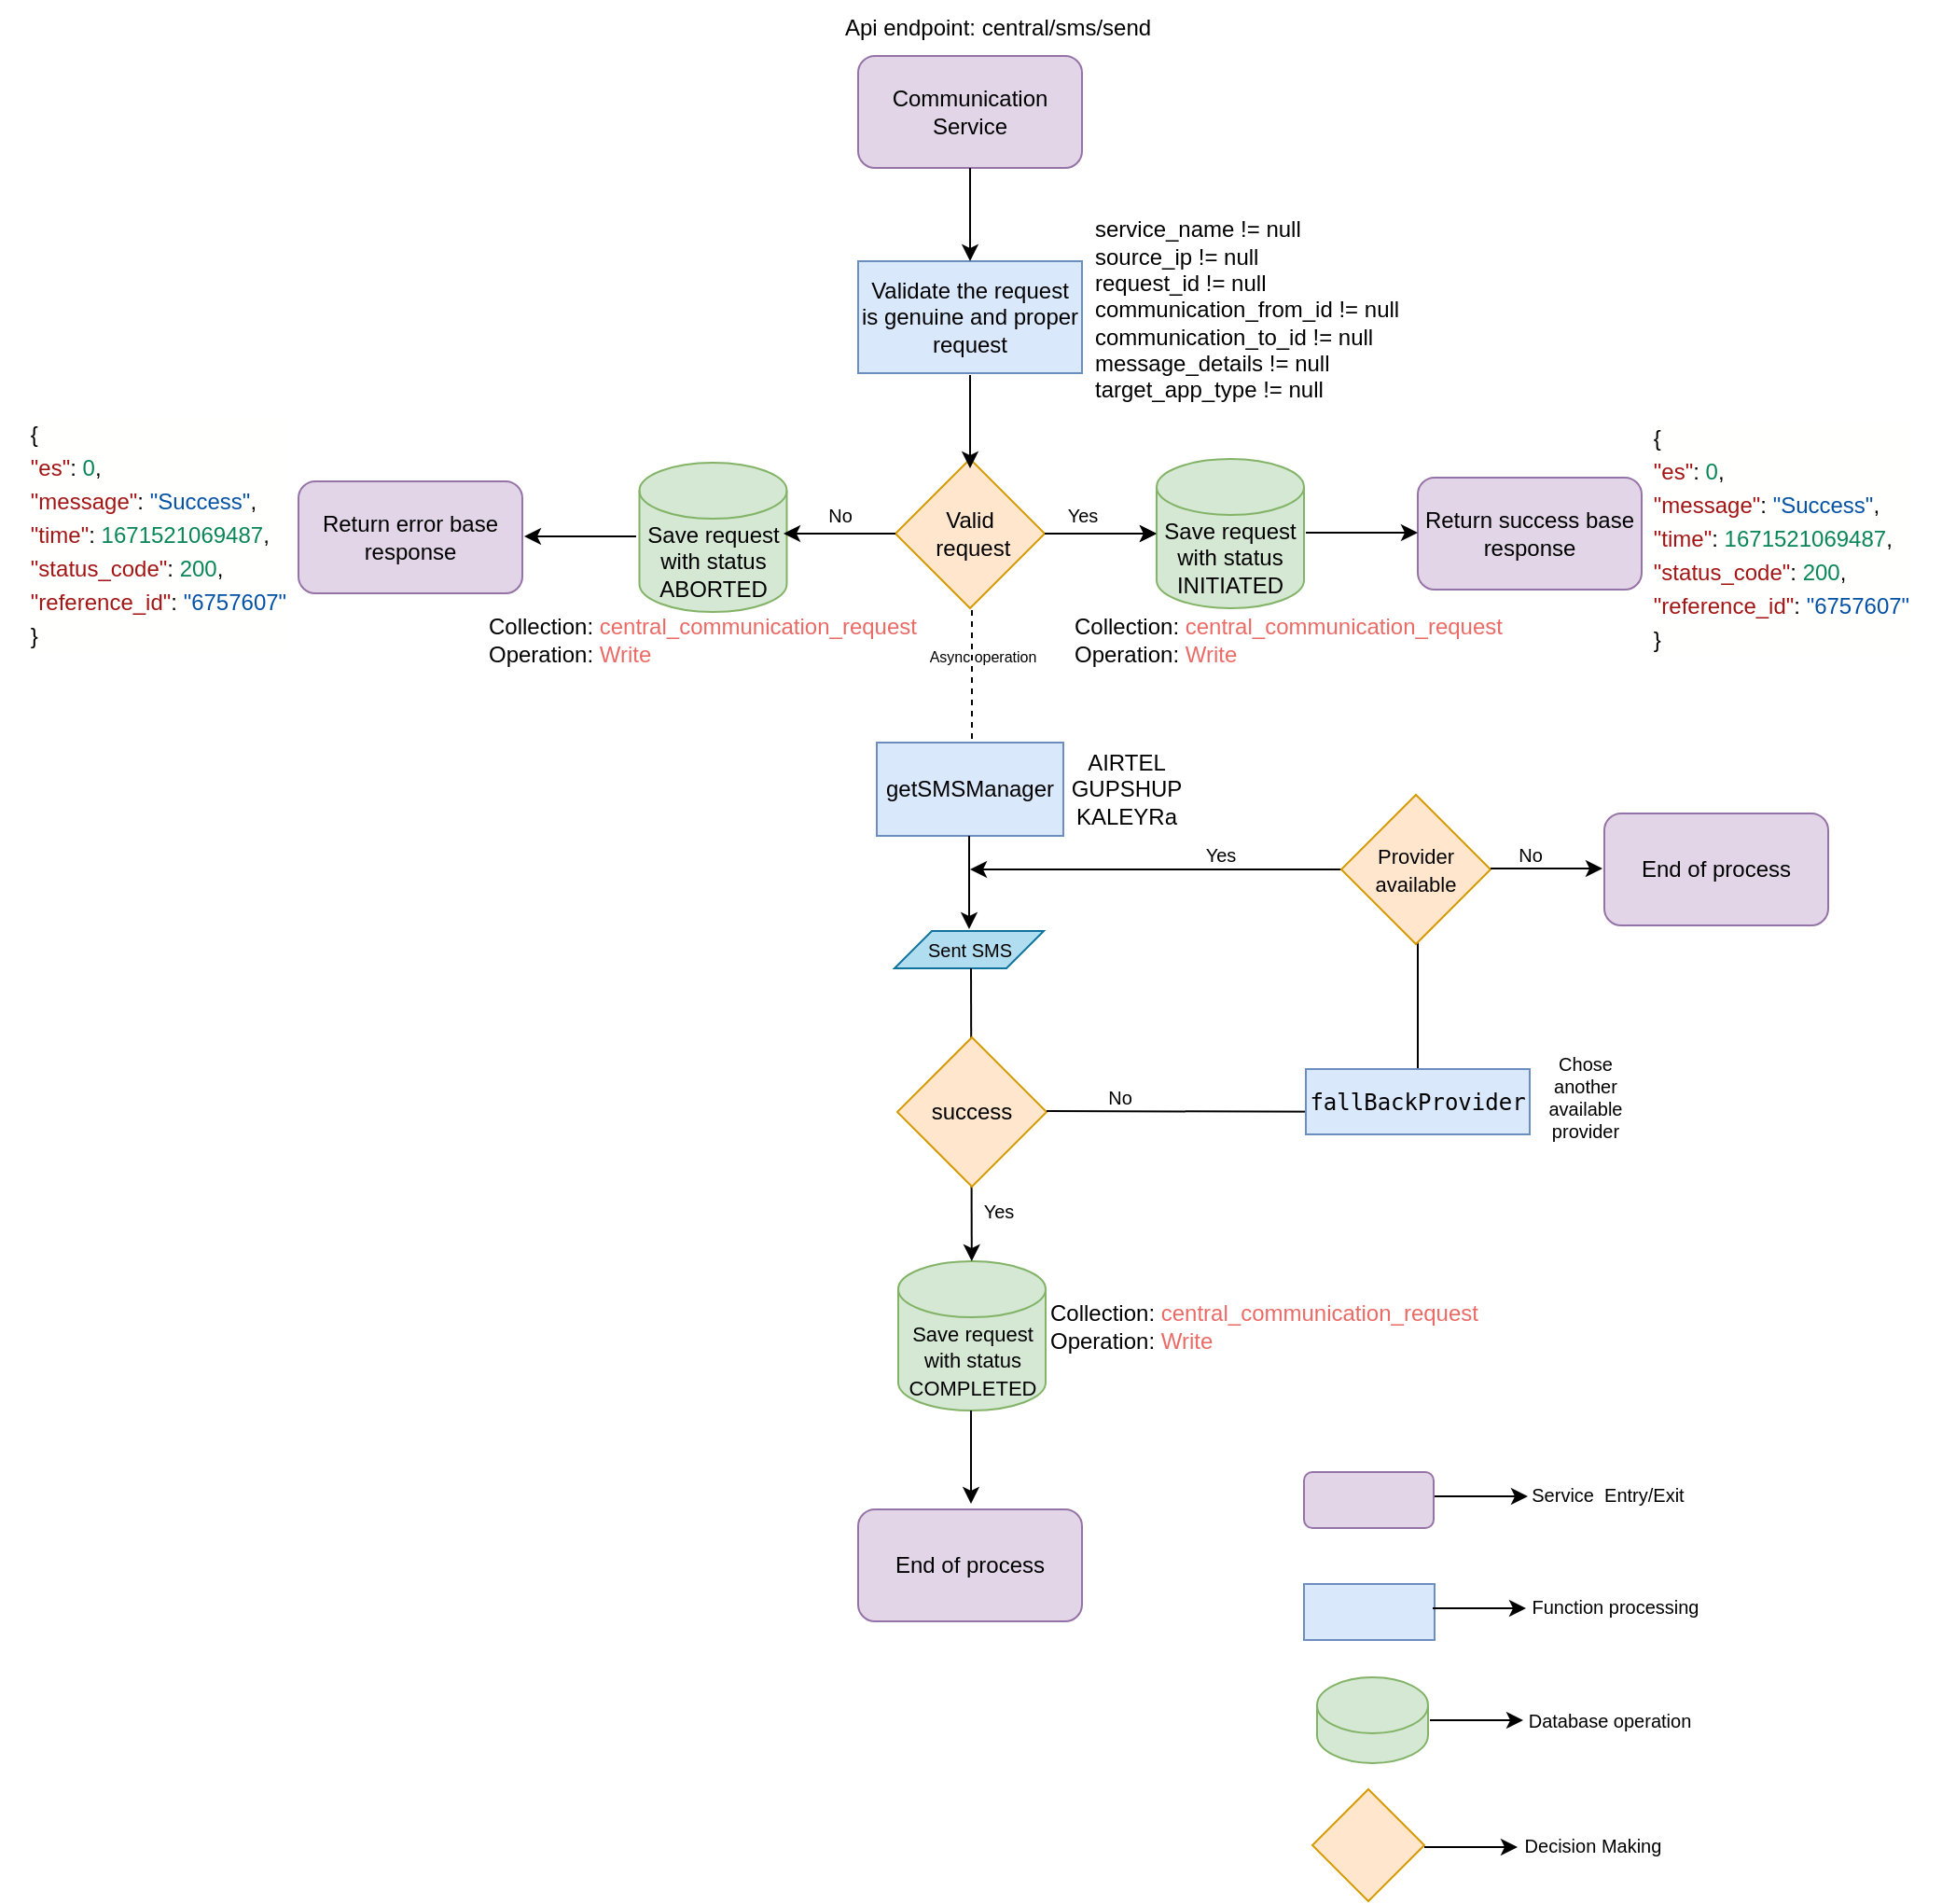 <mxfile version="20.6.0" type="github">
  <diagram id="5z0eC1mWPkH6LliAhnsI" name="Page-1">
    <mxGraphModel dx="1532" dy="535" grid="1" gridSize="10" guides="1" tooltips="1" connect="1" arrows="1" fold="1" page="1" pageScale="1" pageWidth="827" pageHeight="1169" math="0" shadow="0">
      <root>
        <mxCell id="0" />
        <mxCell id="1" parent="0" />
        <mxCell id="WuasNJQeEEEQrb4oNhzZ-1" value="Communication Service" style="rounded=1;whiteSpace=wrap;html=1;fillColor=#e1d5e7;strokeColor=#9673a6;" vertex="1" parent="1">
          <mxGeometry x="300" y="64" width="120" height="60" as="geometry" />
        </mxCell>
        <mxCell id="WuasNJQeEEEQrb4oNhzZ-2" value="&lt;font color=&quot;#000000&quot;&gt;Validate the request is&amp;nbsp;&lt;span style=&quot;caret-color: rgb(0, 0, 0);&quot;&gt;genuine and proper request&lt;br&gt;&lt;/span&gt;&lt;/font&gt;" style="rounded=0;whiteSpace=wrap;html=1;fillColor=#dae8fc;strokeColor=#6c8ebf;" vertex="1" parent="1">
          <mxGeometry x="300" y="174" width="120" height="60" as="geometry" />
        </mxCell>
        <mxCell id="WuasNJQeEEEQrb4oNhzZ-3" value="&lt;div&gt;service_name != null&lt;/div&gt;&lt;div&gt;source_ip != null&amp;nbsp;&lt;/div&gt;&lt;div&gt;request_id != null&amp;nbsp;&lt;/div&gt;&lt;div&gt;communication_from_id != null&amp;nbsp;&lt;/div&gt;&lt;div&gt;communication_to_id != null&amp;nbsp;&lt;/div&gt;&lt;div&gt;message_details != null&amp;nbsp;&lt;/div&gt;&lt;div&gt;target_app_type != null&amp;nbsp;&lt;/div&gt;" style="text;html=1;strokeColor=none;fillColor=none;align=left;verticalAlign=middle;whiteSpace=wrap;rounded=0;fontColor=#000000;" vertex="1" parent="1">
          <mxGeometry x="425" y="130" width="210" height="140" as="geometry" />
        </mxCell>
        <mxCell id="WuasNJQeEEEQrb4oNhzZ-4" value="" style="edgeStyle=orthogonalEdgeStyle;rounded=0;orthogonalLoop=1;jettySize=auto;html=1;fontColor=#000000;" edge="1" parent="1" source="WuasNJQeEEEQrb4oNhzZ-5" target="WuasNJQeEEEQrb4oNhzZ-6">
          <mxGeometry relative="1" as="geometry" />
        </mxCell>
        <mxCell id="WuasNJQeEEEQrb4oNhzZ-5" value="Valid&lt;br&gt;&amp;nbsp;request" style="rhombus;whiteSpace=wrap;html=1;fillColor=#ffe6cc;strokeColor=#d79b00;" vertex="1" parent="1">
          <mxGeometry x="320" y="280" width="80" height="80" as="geometry" />
        </mxCell>
        <mxCell id="WuasNJQeEEEQrb4oNhzZ-6" value="Save request with status INITIATED" style="shape=cylinder3;whiteSpace=wrap;html=1;boundedLbl=1;backgroundOutline=1;size=15;fillColor=#d5e8d4;strokeColor=#82b366;" vertex="1" parent="1">
          <mxGeometry x="460" y="280" width="79" height="80" as="geometry" />
        </mxCell>
        <mxCell id="WuasNJQeEEEQrb4oNhzZ-7" value="Save request with status ABORTED" style="shape=cylinder3;whiteSpace=wrap;html=1;boundedLbl=1;backgroundOutline=1;size=15;fillColor=#d5e8d4;strokeColor=#82b366;" vertex="1" parent="1">
          <mxGeometry x="182.75" y="282" width="79" height="80" as="geometry" />
        </mxCell>
        <mxCell id="WuasNJQeEEEQrb4oNhzZ-8" value="Return error base response&lt;span style=&quot;caret-color: rgba(0, 0, 0, 0); color: rgba(0, 0, 0, 0); font-family: monospace; font-size: 0px; text-align: start;&quot;&gt;%3CmxGraphModel%3E%3Croot%3E%3CmxCell%20id%3D%220%22%2F%3E%3CmxCell%20id%3D%221%22%20parent%3D%220%22%2F%3E%3CmxCell%20id%3D%222%22%20value%3D%22Save%20request%20with%20status%20initiated%22%20style%3D%22shape%3Dcylinder3%3BwhiteSpace%3Dwrap%3Bhtml%3D1%3BboundedLbl%3D1%3BbackgroundOutline%3D1%3Bsize%3D15%3BfontColor%3D%23000000%3B%22%20vertex%3D%221%22%20parent%3D%221%22%3E%3CmxGeometry%20x%3D%22491%22%20y%3D%22280%22%20width%3D%2279%22%20height%3D%2280%22%20as%3D%22geometry%22%2F%3E%3C%2FmxCell%3E%3C%2Froot%3E%3C%2FmxGraphModel%3E&lt;/span&gt;" style="rounded=1;whiteSpace=wrap;html=1;fillColor=#e1d5e7;strokeColor=#9673a6;" vertex="1" parent="1">
          <mxGeometry y="292" width="120" height="60" as="geometry" />
        </mxCell>
        <mxCell id="WuasNJQeEEEQrb4oNhzZ-9" value="Return success base response&lt;span style=&quot;caret-color: rgba(0, 0, 0, 0); color: rgba(0, 0, 0, 0); font-family: monospace; font-size: 0px; text-align: start;&quot;&gt;%3CmxGraphModel%3E%3Croot%3E%3CmxCell%20id%3D%220%22%2F%3E%3CmxCell%20id%3D%221%22%20parent%3D%220%22%2F%3E%3CmxCell%20id%3D%222%22%20value%3D%22Save%20request%20with%20status%20initiated%22%20style%3D%22shape%3Dcylinder3%3BwhiteSpace%3Dwrap%3Bhtml%3D1%3BboundedLbl%3D1%3BbackgroundOutline%3D1%3Bsize%3D15%3BfontColor%3D%23000000%3B%22%20vertex%3D%221%22%20parent%3D%221%22%3E%3CmxGeometry%20x%3D%22491%22%20y%3D%22280%22%20width%3D%2279%22%20height%3D%2280%22%20as%3D%22geometry%22%2F%3E%3C%2FmxCell%3E%3C%2Froot%3E%3C%2FmxGraphModel%3E&lt;/span&gt;" style="rounded=1;whiteSpace=wrap;html=1;fillColor=#e1d5e7;strokeColor=#9673a6;" vertex="1" parent="1">
          <mxGeometry x="600" y="290" width="120" height="60" as="geometry" />
        </mxCell>
        <mxCell id="WuasNJQeEEEQrb4oNhzZ-10" value="&lt;div style=&quot;text-align: start; background-color: rgb(255, 255, 254); line-height: 18px;&quot;&gt;&lt;div&gt;{&lt;/div&gt;&lt;div&gt;    &lt;span style=&quot;color: rgb(163, 21, 21);&quot;&gt;&quot;es&quot;&lt;/span&gt;: &lt;span style=&quot;color: rgb(9, 134, 88);&quot;&gt;0&lt;/span&gt;,&lt;/div&gt;&lt;div&gt;    &lt;span style=&quot;color: rgb(163, 21, 21);&quot;&gt;&quot;message&quot;&lt;/span&gt;: &lt;span style=&quot;color: rgb(4, 81, 165);&quot;&gt;&quot;Success&quot;&lt;/span&gt;,&lt;/div&gt;&lt;div&gt;    &lt;span style=&quot;color: rgb(163, 21, 21);&quot;&gt;&quot;time&quot;&lt;/span&gt;: &lt;span style=&quot;color: rgb(9, 134, 88);&quot;&gt;1671521069487&lt;/span&gt;,&lt;/div&gt;&lt;div&gt;    &lt;span style=&quot;color: rgb(163, 21, 21);&quot;&gt;&quot;status_code&quot;&lt;/span&gt;: &lt;span style=&quot;color: rgb(9, 134, 88);&quot;&gt;200&lt;/span&gt;,&lt;/div&gt;&lt;div&gt;    &lt;span style=&quot;color: rgb(163, 21, 21);&quot;&gt;&quot;reference_id&quot;&lt;/span&gt;: &lt;span style=&quot;color: rgb(4, 81, 165);&quot;&gt;&quot;6757607&quot;&lt;/span&gt;&lt;/div&gt;&lt;div&gt;}&lt;/div&gt;&lt;/div&gt;" style="text;html=1;strokeColor=none;fillColor=none;align=center;verticalAlign=middle;whiteSpace=wrap;rounded=0;fontColor=#000000;" vertex="1" parent="1">
          <mxGeometry x="710" y="262" width="170" height="120" as="geometry" />
        </mxCell>
        <mxCell id="WuasNJQeEEEQrb4oNhzZ-11" value="&lt;div style=&quot;text-align: start; background-color: rgb(255, 255, 254); line-height: 18px;&quot;&gt;&lt;div&gt;{&lt;/div&gt;&lt;div&gt;    &lt;span style=&quot;color: rgb(163, 21, 21);&quot;&gt;&quot;es&quot;&lt;/span&gt;: &lt;span style=&quot;color: rgb(9, 134, 88);&quot;&gt;0&lt;/span&gt;,&lt;/div&gt;&lt;div&gt;    &lt;span style=&quot;color: rgb(163, 21, 21);&quot;&gt;&quot;message&quot;&lt;/span&gt;: &lt;span style=&quot;color: rgb(4, 81, 165);&quot;&gt;&quot;Success&quot;&lt;/span&gt;,&lt;/div&gt;&lt;div&gt;    &lt;span style=&quot;color: rgb(163, 21, 21);&quot;&gt;&quot;time&quot;&lt;/span&gt;: &lt;span style=&quot;color: rgb(9, 134, 88);&quot;&gt;1671521069487&lt;/span&gt;,&lt;/div&gt;&lt;div&gt;    &lt;span style=&quot;color: rgb(163, 21, 21);&quot;&gt;&quot;status_code&quot;&lt;/span&gt;: &lt;span style=&quot;color: rgb(9, 134, 88);&quot;&gt;200&lt;/span&gt;,&lt;/div&gt;&lt;div&gt;    &lt;span style=&quot;color: rgb(163, 21, 21);&quot;&gt;&quot;reference_id&quot;&lt;/span&gt;: &lt;span style=&quot;color: rgb(4, 81, 165);&quot;&gt;&quot;6757607&quot;&lt;/span&gt;&lt;/div&gt;&lt;div&gt;}&lt;/div&gt;&lt;/div&gt;" style="text;html=1;strokeColor=none;fillColor=none;align=center;verticalAlign=middle;whiteSpace=wrap;rounded=0;fontColor=#000000;" vertex="1" parent="1">
          <mxGeometry x="-160" y="260" width="170" height="120" as="geometry" />
        </mxCell>
        <mxCell id="WuasNJQeEEEQrb4oNhzZ-12" value="Collection: &lt;font color=&quot;#ea6b66&quot;&gt;central_communication_request&lt;/font&gt;&lt;br&gt;Operation: &lt;font color=&quot;#ea6b66&quot;&gt;Write&lt;/font&gt;" style="text;html=1;strokeColor=none;fillColor=none;align=left;verticalAlign=middle;whiteSpace=wrap;rounded=0;fontColor=#000000;" vertex="1" parent="1">
          <mxGeometry x="100" y="362" width="250.5" height="30" as="geometry" />
        </mxCell>
        <mxCell id="WuasNJQeEEEQrb4oNhzZ-13" value="Collection: &lt;font color=&quot;#ea6b66&quot;&gt;central_communication_request&lt;/font&gt;&lt;br&gt;Operation: &lt;font color=&quot;#ea6b66&quot;&gt;Write&lt;/font&gt;&lt;span style=&quot;caret-color: rgba(0, 0, 0, 0); color: rgba(0, 0, 0, 0); font-family: monospace; font-size: 0px;&quot;&gt;%3CmxGraphModel%3E%3Croot%3E%3CmxCell%20id%3D%220%22%2F%3E%3CmxCell%20id%3D%221%22%20parent%3D%220%22%2F%3E%3CmxCell%20id%3D%222%22%20value%3D%22%22%20style%3D%22endArrow%3Dclassic%3Bhtml%3D1%3Brounded%3D0%3BfontColor%3D%23000000%3BentryX%3D0%3BentryY%3D0.5%3BentryDx%3D0%3BentryDy%3D0%3BentryPerimeter%3D0%3BexitX%3D1%3BexitY%3D0.5%3BexitDx%3D0%3BexitDy%3D0%3B%22%20edge%3D%221%22%20parent%3D%221%22%3E%3CmxGeometry%20width%3D%2250%22%20height%3D%2250%22%20relative%3D%221%22%20as%3D%22geometry%22%3E%3CmxPoint%20x%3D%22400%22%20y%3D%22320%22%20as%3D%22sourcePoint%22%2F%3E%3CmxPoint%20x%3D%22460%22%20y%3D%22320%22%20as%3D%22targetPoint%22%2F%3E%3C%2FmxGeometry%3E%3C%2FmxCell%3E%3C%2Froot%3E%3C%2FmxGraphModel%3E&lt;/span&gt;" style="text;html=1;strokeColor=none;fillColor=none;align=left;verticalAlign=middle;whiteSpace=wrap;rounded=0;fontColor=#000000;" vertex="1" parent="1">
          <mxGeometry x="414" y="362" width="250.5" height="30" as="geometry" />
        </mxCell>
        <mxCell id="WuasNJQeEEEQrb4oNhzZ-14" value="" style="endArrow=classic;html=1;rounded=0;fontColor=#000000;entryX=0;entryY=0.5;entryDx=0;entryDy=0;entryPerimeter=0;exitX=1;exitY=0.5;exitDx=0;exitDy=0;" edge="1" parent="1" source="WuasNJQeEEEQrb4oNhzZ-5" target="WuasNJQeEEEQrb4oNhzZ-6">
          <mxGeometry width="50" height="50" relative="1" as="geometry">
            <mxPoint x="360" y="240" as="sourcePoint" />
            <mxPoint x="410" y="190" as="targetPoint" />
          </mxGeometry>
        </mxCell>
        <mxCell id="WuasNJQeEEEQrb4oNhzZ-15" value="" style="endArrow=classic;html=1;rounded=0;fontColor=#000000;exitX=0;exitY=0.5;exitDx=0;exitDy=0;" edge="1" parent="1" source="WuasNJQeEEEQrb4oNhzZ-5">
          <mxGeometry width="50" height="50" relative="1" as="geometry">
            <mxPoint x="360" y="240" as="sourcePoint" />
            <mxPoint x="260" y="320" as="targetPoint" />
          </mxGeometry>
        </mxCell>
        <mxCell id="WuasNJQeEEEQrb4oNhzZ-16" value="" style="endArrow=classic;html=1;rounded=0;fontColor=#000000;exitX=0.5;exitY=1;exitDx=0;exitDy=0;" edge="1" parent="1" source="WuasNJQeEEEQrb4oNhzZ-1" target="WuasNJQeEEEQrb4oNhzZ-2">
          <mxGeometry width="50" height="50" relative="1" as="geometry">
            <mxPoint x="360" y="254" as="sourcePoint" />
            <mxPoint x="410" y="204" as="targetPoint" />
          </mxGeometry>
        </mxCell>
        <mxCell id="WuasNJQeEEEQrb4oNhzZ-17" value="Api endpoint: central/sms/send" style="text;html=1;strokeColor=none;fillColor=none;align=center;verticalAlign=middle;whiteSpace=wrap;rounded=0;fontColor=#000000;" vertex="1" parent="1">
          <mxGeometry x="270" y="34" width="210" height="30" as="geometry" />
        </mxCell>
        <mxCell id="WuasNJQeEEEQrb4oNhzZ-18" value="&lt;font style=&quot;font-size: 10px;&quot;&gt;Yes&lt;/font&gt;" style="text;html=1;align=center;verticalAlign=middle;resizable=0;points=[];autosize=1;strokeColor=none;fillColor=none;fontColor=#000000;" vertex="1" parent="1">
          <mxGeometry x="400" y="295" width="40" height="30" as="geometry" />
        </mxCell>
        <mxCell id="WuasNJQeEEEQrb4oNhzZ-19" value="&lt;font style=&quot;font-size: 10px;&quot;&gt;No&lt;/font&gt;" style="text;html=1;align=center;verticalAlign=middle;resizable=0;points=[];autosize=1;strokeColor=none;fillColor=none;fontColor=#000000;" vertex="1" parent="1">
          <mxGeometry x="270" y="295" width="40" height="30" as="geometry" />
        </mxCell>
        <mxCell id="WuasNJQeEEEQrb4oNhzZ-22" value="getSMSManager" style="rounded=0;whiteSpace=wrap;html=1;fillColor=#dae8fc;strokeColor=#6c8ebf;" vertex="1" parent="1">
          <mxGeometry x="310" y="432" width="100" height="50" as="geometry" />
        </mxCell>
        <mxCell id="WuasNJQeEEEQrb4oNhzZ-23" value="AIRTEL&lt;br&gt;GUPSHUP&lt;br&gt;KALEYRa" style="text;html=1;strokeColor=none;fillColor=none;align=center;verticalAlign=middle;whiteSpace=wrap;rounded=0;fontColor=#000000;" vertex="1" parent="1">
          <mxGeometry x="414" y="442" width="60" height="30" as="geometry" />
        </mxCell>
        <mxCell id="WuasNJQeEEEQrb4oNhzZ-26" value="" style="endArrow=classic;html=1;rounded=0;fontColor=#000000;exitX=0.5;exitY=1;exitDx=0;exitDy=0;" edge="1" parent="1">
          <mxGeometry width="50" height="50" relative="1" as="geometry">
            <mxPoint x="359.5" y="482" as="sourcePoint" />
            <mxPoint x="359.5" y="532" as="targetPoint" />
          </mxGeometry>
        </mxCell>
        <mxCell id="WuasNJQeEEEQrb4oNhzZ-39" value="" style="endArrow=classic;html=1;rounded=0;fontColor=#000000;entryX=0;entryY=0.5;entryDx=0;entryDy=0;entryPerimeter=0;exitX=1;exitY=0.5;exitDx=0;exitDy=0;" edge="1" parent="1">
          <mxGeometry width="50" height="50" relative="1" as="geometry">
            <mxPoint x="540" y="319.5" as="sourcePoint" />
            <mxPoint x="600" y="319.5" as="targetPoint" />
          </mxGeometry>
        </mxCell>
        <mxCell id="WuasNJQeEEEQrb4oNhzZ-40" value="" style="endArrow=classic;html=1;rounded=0;fontColor=#000000;exitX=0;exitY=0.5;exitDx=0;exitDy=0;" edge="1" parent="1">
          <mxGeometry width="50" height="50" relative="1" as="geometry">
            <mxPoint x="181" y="321.5" as="sourcePoint" />
            <mxPoint x="121" y="321.5" as="targetPoint" />
          </mxGeometry>
        </mxCell>
        <mxCell id="WuasNJQeEEEQrb4oNhzZ-55" value="" style="endArrow=none;dashed=1;html=1;rounded=0;fontSize=10;fontColor=#000000;" edge="1" parent="1">
          <mxGeometry width="50" height="50" relative="1" as="geometry">
            <mxPoint x="361" y="430" as="sourcePoint" />
            <mxPoint x="361" y="360" as="targetPoint" />
          </mxGeometry>
        </mxCell>
        <mxCell id="WuasNJQeEEEQrb4oNhzZ-57" value="&lt;font style=&quot;font-size: 11px;&quot;&gt;Save request with status COMPLETED&lt;/font&gt;" style="shape=cylinder3;whiteSpace=wrap;html=1;boundedLbl=1;backgroundOutline=1;size=15;fillColor=#d5e8d4;strokeColor=#82b366;" vertex="1" parent="1">
          <mxGeometry x="321.5" y="710" width="79" height="80" as="geometry" />
        </mxCell>
        <mxCell id="WuasNJQeEEEQrb4oNhzZ-58" value="Collection: &lt;font color=&quot;#ea6b66&quot;&gt;central_communication_request&lt;/font&gt;&lt;br&gt;Operation: &lt;font color=&quot;#ea6b66&quot;&gt;Write&lt;/font&gt;&lt;span style=&quot;caret-color: rgba(0, 0, 0, 0); color: rgba(0, 0, 0, 0); font-family: monospace; font-size: 0px;&quot;&gt;%3CmxGraphModel%3E%3Croot%3E%3CmxCell%20id%3D%220%22%2F%3E%3CmxCell%20id%3D%221%22%20parent%3D%220%22%2F%3E%3CmxCell%20id%3D%222%22%20value%3D%22%22%20style%3D%22endArrow%3Dclassic%3Bhtml%3D1%3Brounded%3D0%3BfontColor%3D%23000000%3BentryX%3D0%3BentryY%3D0.5%3BentryDx%3D0%3BentryDy%3D0%3BentryPerimeter%3D0%3BexitX%3D1%3BexitY%3D0.5%3BexitDx%3D0%3BexitDy%3D0%3B%22%20edge%3D%221%22%20parent%3D%221%22%3E%3CmxGeometry%20width%3D%2250%22%20height%3D%2250%22%20relative%3D%221%22%20as%3D%22geometry%22%3E%3CmxPoint%20x%3D%22400%22%20y%3D%22320%22%20as%3D%22sourcePoint%22%2F%3E%3CmxPoint%20x%3D%22460%22%20y%3D%22320%22%20as%3D%22targetPoint%22%2F%3E%3C%2FmxGeometry%3E%3C%2FmxCell%3E%3C%2Froot%3E%3C%2FmxGraphModel%3E&lt;/span&gt;" style="text;html=1;strokeColor=none;fillColor=none;align=left;verticalAlign=middle;whiteSpace=wrap;rounded=0;fontColor=#000000;" vertex="1" parent="1">
          <mxGeometry x="400.5" y="730" width="250.5" height="30" as="geometry" />
        </mxCell>
        <mxCell id="WuasNJQeEEEQrb4oNhzZ-60" value="End of process" style="rounded=1;whiteSpace=wrap;html=1;fillColor=#e1d5e7;strokeColor=#9673a6;" vertex="1" parent="1">
          <mxGeometry x="300" y="843" width="120" height="60" as="geometry" />
        </mxCell>
        <mxCell id="WuasNJQeEEEQrb4oNhzZ-61" value="" style="endArrow=classic;html=1;rounded=0;fontColor=#000000;exitX=0.5;exitY=1;exitDx=0;exitDy=0;" edge="1" parent="1">
          <mxGeometry width="50" height="50" relative="1" as="geometry">
            <mxPoint x="360.5" y="790" as="sourcePoint" />
            <mxPoint x="360.5" y="840" as="targetPoint" />
          </mxGeometry>
        </mxCell>
        <mxCell id="WuasNJQeEEEQrb4oNhzZ-72" value="" style="endArrow=classic;html=1;rounded=0;fontColor=#000000;exitX=0.5;exitY=1;exitDx=0;exitDy=0;" edge="1" parent="1">
          <mxGeometry width="50" height="50" relative="1" as="geometry">
            <mxPoint x="360" y="235" as="sourcePoint" />
            <mxPoint x="360" y="285" as="targetPoint" />
          </mxGeometry>
        </mxCell>
        <mxCell id="WuasNJQeEEEQrb4oNhzZ-73" value="&lt;font style=&quot;font-size: 8px;&quot;&gt;Async operation&lt;/font&gt;" style="text;html=1;strokeColor=none;fillColor=none;align=center;verticalAlign=middle;whiteSpace=wrap;rounded=0;" vertex="1" parent="1">
          <mxGeometry x="337.25" y="370" width="60" height="30" as="geometry" />
        </mxCell>
        <mxCell id="WuasNJQeEEEQrb4oNhzZ-78" value="&lt;font style=&quot;font-size: 10px;&quot;&gt;Sent SMS&lt;/font&gt;" style="shape=parallelogram;perimeter=parallelogramPerimeter;whiteSpace=wrap;html=1;fixedSize=1;fontSize=8;fillColor=#b1ddf0;strokeColor=#10739e;" vertex="1" parent="1">
          <mxGeometry x="319.5" y="533" width="80" height="20" as="geometry" />
        </mxCell>
        <mxCell id="WuasNJQeEEEQrb4oNhzZ-79" value="" style="endArrow=classic;html=1;rounded=0;fontColor=#000000;exitX=0.5;exitY=1;exitDx=0;exitDy=0;" edge="1" parent="1" target="WuasNJQeEEEQrb4oNhzZ-57">
          <mxGeometry width="50" height="50" relative="1" as="geometry">
            <mxPoint x="360.5" y="553" as="sourcePoint" />
            <mxPoint x="360" y="593" as="targetPoint" />
          </mxGeometry>
        </mxCell>
        <mxCell id="WuasNJQeEEEQrb4oNhzZ-80" value="" style="rounded=1;whiteSpace=wrap;html=1;fillColor=#e1d5e7;strokeColor=#9673a6;" vertex="1" parent="1">
          <mxGeometry x="539" y="823" width="69.5" height="30" as="geometry" />
        </mxCell>
        <mxCell id="WuasNJQeEEEQrb4oNhzZ-81" value="" style="rounded=0;whiteSpace=wrap;html=1;fillColor=#dae8fc;strokeColor=#6c8ebf;" vertex="1" parent="1">
          <mxGeometry x="539" y="883" width="70" height="30" as="geometry" />
        </mxCell>
        <mxCell id="WuasNJQeEEEQrb4oNhzZ-82" value="" style="shape=cylinder3;whiteSpace=wrap;html=1;boundedLbl=1;backgroundOutline=1;size=15;fillColor=#d5e8d4;strokeColor=#82b366;" vertex="1" parent="1">
          <mxGeometry x="546" y="933" width="59.5" height="46" as="geometry" />
        </mxCell>
        <mxCell id="WuasNJQeEEEQrb4oNhzZ-83" value="" style="rhombus;whiteSpace=wrap;html=1;fillColor=#ffe6cc;strokeColor=#d79b00;" vertex="1" parent="1">
          <mxGeometry x="543.5" y="993" width="60" height="60" as="geometry" />
        </mxCell>
        <mxCell id="WuasNJQeEEEQrb4oNhzZ-84" value="" style="endArrow=classic;html=1;rounded=0;fontColor=#000000;" edge="1" parent="1">
          <mxGeometry width="50" height="50" relative="1" as="geometry">
            <mxPoint x="609" y="836" as="sourcePoint" />
            <mxPoint x="659" y="836" as="targetPoint" />
          </mxGeometry>
        </mxCell>
        <mxCell id="WuasNJQeEEEQrb4oNhzZ-85" value="" style="endArrow=classic;html=1;rounded=0;fontColor=#000000;" edge="1" parent="1">
          <mxGeometry width="50" height="50" relative="1" as="geometry">
            <mxPoint x="608" y="896" as="sourcePoint" />
            <mxPoint x="658" y="896" as="targetPoint" />
          </mxGeometry>
        </mxCell>
        <mxCell id="WuasNJQeEEEQrb4oNhzZ-86" value="" style="endArrow=classic;html=1;rounded=0;fontColor=#000000;" edge="1" parent="1">
          <mxGeometry width="50" height="50" relative="1" as="geometry">
            <mxPoint x="606.5" y="956" as="sourcePoint" />
            <mxPoint x="656.5" y="956" as="targetPoint" />
          </mxGeometry>
        </mxCell>
        <mxCell id="WuasNJQeEEEQrb4oNhzZ-87" value="" style="endArrow=classic;html=1;rounded=0;fontColor=#000000;" edge="1" parent="1">
          <mxGeometry width="50" height="50" relative="1" as="geometry">
            <mxPoint x="603.5" y="1024" as="sourcePoint" />
            <mxPoint x="653.5" y="1024" as="targetPoint" />
          </mxGeometry>
        </mxCell>
        <mxCell id="WuasNJQeEEEQrb4oNhzZ-88" value="Service &amp;nbsp;Entry/Exit" style="text;html=1;strokeColor=none;fillColor=none;align=center;verticalAlign=middle;whiteSpace=wrap;rounded=0;fontSize=10;" vertex="1" parent="1">
          <mxGeometry x="657" y="820" width="90" height="30" as="geometry" />
        </mxCell>
        <mxCell id="WuasNJQeEEEQrb4oNhzZ-89" value="Function&amp;nbsp;processing" style="text;html=1;strokeColor=none;fillColor=none;align=center;verticalAlign=middle;whiteSpace=wrap;rounded=0;fontSize=10;" vertex="1" parent="1">
          <mxGeometry x="639" y="880" width="134" height="30" as="geometry" />
        </mxCell>
        <mxCell id="WuasNJQeEEEQrb4oNhzZ-90" value="Database operation" style="text;html=1;strokeColor=none;fillColor=none;align=center;verticalAlign=middle;whiteSpace=wrap;rounded=0;fontSize=10;" vertex="1" parent="1">
          <mxGeometry x="636" y="941" width="134" height="30" as="geometry" />
        </mxCell>
        <mxCell id="WuasNJQeEEEQrb4oNhzZ-93" value="Decision&amp;nbsp;&lt;span style=&quot;caret-color: rgba(0, 0, 0, 0); color: rgba(0, 0, 0, 0); font-family: monospace; font-size: 0px; text-align: start;&quot;&gt;CmxGraphModel%3E%3Croot%3E%3CmxCell%20id%3D%220%22%2F%3E%3CmxCell%20id%3D%221%22%20parent%3D%220%22%2F%3E%3CmxCell%20id%3D%222%22%20value%3D%22Database%20operation%22%20style%3D%22text%3Bhtml%3D1%3BstrokeColor%3Dnone%3BfillColor%3Dnone%3Balign%3Dcenter%3BverticalAlign%3Dmiddle%3BwhiteSpace%3Dwrap%3Brounded%3D0%3BfontSize%3D10%3B%22%20vertex%3D%221%22%20parent%3D%221%22%3E%3CmxGeometry%20x%3D%22698%22%20y%3D%221738%22%20width%3D%22134%22%20height%3D%2230%22%20as%3D%22geometry%22%2F%3E%3C%2FmxCell%3E%3C%2Froot%3E%3C%2FmxGraphModel%3E &amp;nbsp;&lt;/span&gt;Making" style="text;html=1;strokeColor=none;fillColor=none;align=center;verticalAlign=middle;whiteSpace=wrap;rounded=0;fontSize=10;" vertex="1" parent="1">
          <mxGeometry x="627" y="1008" width="134" height="30" as="geometry" />
        </mxCell>
        <mxCell id="WuasNJQeEEEQrb4oNhzZ-95" value="success" style="rhombus;whiteSpace=wrap;html=1;fillColor=#ffe6cc;strokeColor=#d79b00;" vertex="1" parent="1">
          <mxGeometry x="321" y="590" width="80" height="80" as="geometry" />
        </mxCell>
        <mxCell id="WuasNJQeEEEQrb4oNhzZ-96" value="&lt;font style=&quot;font-size: 10px;&quot;&gt;Yes&lt;/font&gt;" style="text;html=1;align=center;verticalAlign=middle;resizable=0;points=[];autosize=1;strokeColor=none;fillColor=none;fontColor=#000000;" vertex="1" parent="1">
          <mxGeometry x="355" y="668" width="40" height="30" as="geometry" />
        </mxCell>
        <mxCell id="WuasNJQeEEEQrb4oNhzZ-97" value="" style="endArrow=classic;html=1;rounded=0;fontColor=#000000;exitX=1;exitY=0.5;exitDx=0;exitDy=0;" edge="1" parent="1">
          <mxGeometry width="50" height="50" relative="1" as="geometry">
            <mxPoint x="401" y="629.5" as="sourcePoint" />
            <mxPoint x="360" y="500" as="targetPoint" />
            <Array as="points">
              <mxPoint x="600" y="630" />
              <mxPoint x="600" y="500" />
            </Array>
          </mxGeometry>
        </mxCell>
        <mxCell id="WuasNJQeEEEQrb4oNhzZ-98" value="&lt;font style=&quot;font-size: 10px;&quot;&gt;No&lt;/font&gt;" style="text;html=1;align=center;verticalAlign=middle;resizable=0;points=[];autosize=1;strokeColor=none;fillColor=none;fontColor=#000000;" vertex="1" parent="1">
          <mxGeometry x="420" y="607" width="40" height="30" as="geometry" />
        </mxCell>
        <mxCell id="WuasNJQeEEEQrb4oNhzZ-100" value="&lt;pre style=&quot;text-align: start; font-family: &amp;quot;JetBrains Mono&amp;quot;, monospace;&quot;&gt;fallBackProvider&lt;/pre&gt;" style="rounded=0;whiteSpace=wrap;html=1;fillColor=#dae8fc;strokeColor=#6c8ebf;" vertex="1" parent="1">
          <mxGeometry x="540" y="607" width="120" height="35" as="geometry" />
        </mxCell>
        <mxCell id="WuasNJQeEEEQrb4oNhzZ-101" value="Chose another available provider" style="text;html=1;strokeColor=none;fillColor=none;align=center;verticalAlign=middle;whiteSpace=wrap;rounded=0;labelBackgroundColor=none;fontSize=10;fontColor=#000000;" vertex="1" parent="1">
          <mxGeometry x="660" y="607" width="60" height="30" as="geometry" />
        </mxCell>
        <mxCell id="WuasNJQeEEEQrb4oNhzZ-102" value="&lt;font style=&quot;font-size: 11px;&quot;&gt;Provider available&lt;/font&gt;" style="rhombus;whiteSpace=wrap;html=1;fillColor=#ffe6cc;strokeColor=#d79b00;" vertex="1" parent="1">
          <mxGeometry x="559" y="460" width="80" height="80" as="geometry" />
        </mxCell>
        <mxCell id="WuasNJQeEEEQrb4oNhzZ-103" value="&lt;font style=&quot;font-size: 10px;&quot;&gt;No&lt;/font&gt;" style="text;html=1;align=center;verticalAlign=middle;resizable=0;points=[];autosize=1;strokeColor=none;fillColor=none;fontColor=#000000;" vertex="1" parent="1">
          <mxGeometry x="640" y="477" width="40" height="30" as="geometry" />
        </mxCell>
        <mxCell id="WuasNJQeEEEQrb4oNhzZ-104" value="" style="endArrow=classic;html=1;rounded=0;fontColor=#000000;entryX=0;entryY=0.5;entryDx=0;entryDy=0;entryPerimeter=0;exitX=1;exitY=0.5;exitDx=0;exitDy=0;" edge="1" parent="1">
          <mxGeometry width="50" height="50" relative="1" as="geometry">
            <mxPoint x="639" y="499.5" as="sourcePoint" />
            <mxPoint x="699" y="499.5" as="targetPoint" />
          </mxGeometry>
        </mxCell>
        <mxCell id="WuasNJQeEEEQrb4oNhzZ-105" value="End of process" style="rounded=1;whiteSpace=wrap;html=1;fillColor=#e1d5e7;strokeColor=#9673a6;" vertex="1" parent="1">
          <mxGeometry x="700" y="470" width="120" height="60" as="geometry" />
        </mxCell>
        <mxCell id="WuasNJQeEEEQrb4oNhzZ-106" value="&lt;font style=&quot;font-size: 10px;&quot;&gt;Yes&lt;/font&gt;" style="text;html=1;align=center;verticalAlign=middle;resizable=0;points=[];autosize=1;strokeColor=none;fillColor=none;fontColor=#000000;" vertex="1" parent="1">
          <mxGeometry x="474" y="477" width="40" height="30" as="geometry" />
        </mxCell>
      </root>
    </mxGraphModel>
  </diagram>
</mxfile>
